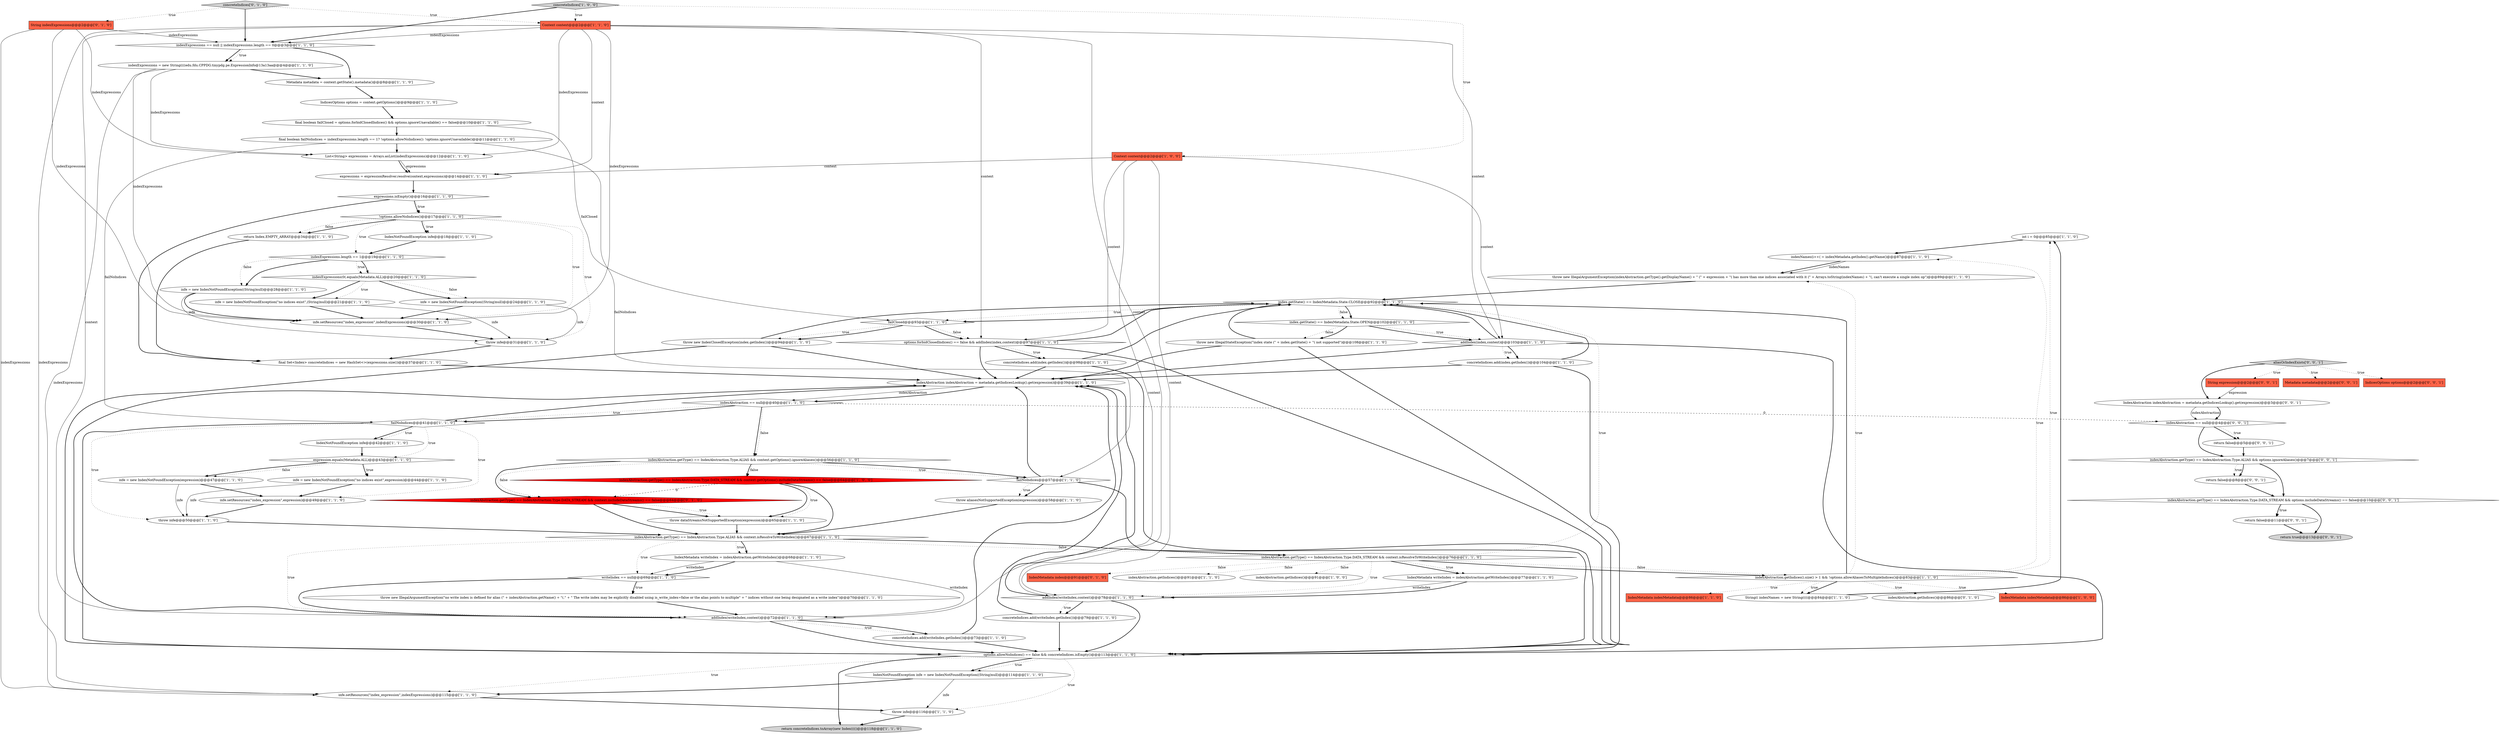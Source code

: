 digraph {
37 [style = filled, label = "int i = 0@@@85@@@['1', '1', '0']", fillcolor = white, shape = ellipse image = "AAA0AAABBB1BBB"];
77 [style = filled, label = "Metadata metadata@@@2@@@['0', '0', '1']", fillcolor = tomato, shape = box image = "AAA0AAABBB3BBB"];
27 [style = filled, label = "throw new IllegalArgumentException(indexAbstraction.getType().getDisplayName() + \" (\" + expression + \"( has more than one indices associated with it (\" + Arrays.toString(indexNames) + \"(, can't execute a single index op\")@@@89@@@['1', '1', '0']", fillcolor = white, shape = ellipse image = "AAA0AAABBB1BBB"];
21 [style = filled, label = "options.allowNoIndices() == false && concreteIndices.isEmpty()@@@113@@@['1', '1', '0']", fillcolor = white, shape = diamond image = "AAA0AAABBB1BBB"];
45 [style = filled, label = "failClosed@@@93@@@['1', '1', '0']", fillcolor = white, shape = diamond image = "AAA0AAABBB1BBB"];
71 [style = filled, label = "indexAbstraction.getIndices()@@@86@@@['0', '1', '0']", fillcolor = white, shape = ellipse image = "AAA0AAABBB2BBB"];
9 [style = filled, label = "infe.setResources(\"index_expression\",indexExpressions)@@@30@@@['1', '1', '0']", fillcolor = white, shape = ellipse image = "AAA0AAABBB1BBB"];
66 [style = filled, label = "return concreteIndices.toArray(new Index(((()@@@118@@@['1', '1', '0']", fillcolor = lightgray, shape = ellipse image = "AAA0AAABBB1BBB"];
42 [style = filled, label = "throw dataStreamsNotSupportedException(expression)@@@65@@@['1', '1', '0']", fillcolor = white, shape = ellipse image = "AAA0AAABBB1BBB"];
10 [style = filled, label = "indexExpressions.length == 1@@@19@@@['1', '1', '0']", fillcolor = white, shape = diamond image = "AAA0AAABBB1BBB"];
14 [style = filled, label = "final boolean failClosed = options.forbidClosedIndices() && options.ignoreUnavailable() == false@@@10@@@['1', '1', '0']", fillcolor = white, shape = ellipse image = "AAA0AAABBB1BBB"];
41 [style = filled, label = "Metadata metadata = context.getState().metadata()@@@8@@@['1', '1', '0']", fillcolor = white, shape = ellipse image = "AAA0AAABBB1BBB"];
56 [style = filled, label = "concreteIndices.add(index.getIndex())@@@98@@@['1', '1', '0']", fillcolor = white, shape = ellipse image = "AAA0AAABBB1BBB"];
0 [style = filled, label = "infe = new IndexNotFoundException(expression)@@@47@@@['1', '1', '0']", fillcolor = white, shape = ellipse image = "AAA0AAABBB1BBB"];
28 [style = filled, label = "index.getState() == IndexMetadata.State.OPEN@@@102@@@['1', '1', '0']", fillcolor = white, shape = diamond image = "AAA0AAABBB1BBB"];
40 [style = filled, label = "return Index.EMPTY_ARRAY@@@34@@@['1', '1', '0']", fillcolor = white, shape = ellipse image = "AAA0AAABBB1BBB"];
44 [style = filled, label = "indexAbstraction.getType() == IndexAbstraction.Type.DATA_STREAM && context.isResolveToWriteIndex()@@@76@@@['1', '1', '0']", fillcolor = white, shape = diamond image = "AAA0AAABBB1BBB"];
67 [style = filled, label = "infe = new IndexNotFoundException((String)null)@@@28@@@['1', '1', '0']", fillcolor = white, shape = ellipse image = "AAA0AAABBB1BBB"];
18 [style = filled, label = "indexNames(i++( = indexMetadata.getIndex().getName()@@@87@@@['1', '1', '0']", fillcolor = white, shape = ellipse image = "AAA0AAABBB1BBB"];
78 [style = filled, label = "aliasOrIndexExists['0', '0', '1']", fillcolor = lightgray, shape = diamond image = "AAA0AAABBB3BBB"];
19 [style = filled, label = "infe = new IndexNotFoundException(\"no indices exist\",expression)@@@44@@@['1', '1', '0']", fillcolor = white, shape = ellipse image = "AAA0AAABBB1BBB"];
82 [style = filled, label = "return false@@@11@@@['0', '0', '1']", fillcolor = white, shape = ellipse image = "AAA0AAABBB3BBB"];
64 [style = filled, label = "indexAbstraction == null@@@40@@@['1', '1', '0']", fillcolor = white, shape = diamond image = "AAA0AAABBB1BBB"];
11 [style = filled, label = "addIndex(index,context)@@@103@@@['1', '1', '0']", fillcolor = white, shape = diamond image = "AAA0AAABBB1BBB"];
47 [style = filled, label = "final boolean failNoIndices = indexExpressions.length == 1? !options.allowNoIndices(): !options.ignoreUnavailable()@@@11@@@['1', '1', '0']", fillcolor = white, shape = ellipse image = "AAA0AAABBB1BBB"];
12 [style = filled, label = "indexExpressions = new String((((edu.fdu.CPPDG.tinypdg.pe.ExpressionInfo@13a13aa@@@4@@@['1', '1', '0']", fillcolor = white, shape = ellipse image = "AAA0AAABBB1BBB"];
26 [style = filled, label = "indexAbstraction.getType() == IndexAbstraction.Type.ALIAS && context.getOptions().ignoreAliases()@@@56@@@['1', '1', '0']", fillcolor = white, shape = diamond image = "AAA0AAABBB1BBB"];
75 [style = filled, label = "indexAbstraction == null@@@4@@@['0', '0', '1']", fillcolor = white, shape = diamond image = "AAA0AAABBB3BBB"];
51 [style = filled, label = "final Set<Index> concreteIndices = new HashSet<>(expressions.size())@@@37@@@['1', '1', '0']", fillcolor = white, shape = ellipse image = "AAA0AAABBB1BBB"];
69 [style = filled, label = "expressions.isEmpty()@@@16@@@['1', '1', '0']", fillcolor = white, shape = diamond image = "AAA0AAABBB1BBB"];
34 [style = filled, label = "concreteIndices.add(writeIndex.getIndex())@@@79@@@['1', '1', '0']", fillcolor = white, shape = ellipse image = "AAA0AAABBB1BBB"];
32 [style = filled, label = "infe.setResources(\"index_expression\",indexExpressions)@@@115@@@['1', '1', '0']", fillcolor = white, shape = ellipse image = "AAA0AAABBB1BBB"];
35 [style = filled, label = "addIndex(writeIndex,context)@@@78@@@['1', '1', '0']", fillcolor = white, shape = diamond image = "AAA0AAABBB1BBB"];
3 [style = filled, label = "failNoIndices@@@57@@@['1', '1', '0']", fillcolor = white, shape = diamond image = "AAA0AAABBB1BBB"];
80 [style = filled, label = "IndexAbstraction indexAbstraction = metadata.getIndicesLookup().get(expression)@@@3@@@['0', '0', '1']", fillcolor = white, shape = ellipse image = "AAA0AAABBB3BBB"];
55 [style = filled, label = "IndexMetadata writeIndex = indexAbstraction.getWriteIndex()@@@68@@@['1', '1', '0']", fillcolor = white, shape = ellipse image = "AAA0AAABBB1BBB"];
43 [style = filled, label = "indexExpressions(0(.equals(Metadata.ALL)@@@20@@@['1', '1', '0']", fillcolor = white, shape = diamond image = "AAA0AAABBB1BBB"];
5 [style = filled, label = "Context context@@@2@@@['1', '0', '0']", fillcolor = tomato, shape = box image = "AAA0AAABBB1BBB"];
48 [style = filled, label = "IndicesOptions options = context.getOptions()@@@9@@@['1', '1', '0']", fillcolor = white, shape = ellipse image = "AAA0AAABBB1BBB"];
84 [style = filled, label = "return false@@@8@@@['0', '0', '1']", fillcolor = white, shape = ellipse image = "AAA0AAABBB3BBB"];
46 [style = filled, label = "IndexMetadata indexMetadata@@@86@@@['1', '0', '0']", fillcolor = tomato, shape = box image = "AAA0AAABBB1BBB"];
22 [style = filled, label = "Context context@@@2@@@['1', '1', '0']", fillcolor = tomato, shape = box image = "AAA0AAABBB1BBB"];
49 [style = filled, label = "indexAbstraction.getType() == IndexAbstraction.Type.ALIAS && context.isResolveToWriteIndex()@@@67@@@['1', '1', '0']", fillcolor = white, shape = diamond image = "AAA0AAABBB1BBB"];
74 [style = filled, label = "String indexExpressions@@@2@@@['0', '1', '0']", fillcolor = tomato, shape = box image = "AAA0AAABBB2BBB"];
70 [style = filled, label = "IndexMetadata index@@@91@@@['0', '1', '0']", fillcolor = tomato, shape = box image = "AAA0AAABBB2BBB"];
73 [style = filled, label = "concreteIndices['0', '1', '0']", fillcolor = lightgray, shape = diamond image = "AAA0AAABBB2BBB"];
57 [style = filled, label = "IndexNotFoundException infe = new IndexNotFoundException((String)null)@@@114@@@['1', '1', '0']", fillcolor = white, shape = ellipse image = "AAA0AAABBB1BBB"];
20 [style = filled, label = "throw aliasesNotSupportedException(expression)@@@58@@@['1', '1', '0']", fillcolor = white, shape = ellipse image = "AAA0AAABBB1BBB"];
53 [style = filled, label = "throw infe@@@50@@@['1', '1', '0']", fillcolor = white, shape = ellipse image = "AAA0AAABBB1BBB"];
50 [style = filled, label = "IndexMetadata indexMetadata@@@86@@@['1', '1', '0']", fillcolor = tomato, shape = box image = "AAA0AAABBB1BBB"];
13 [style = filled, label = "concreteIndices['1', '0', '0']", fillcolor = lightgray, shape = diamond image = "AAA0AAABBB1BBB"];
52 [style = filled, label = "expressions = expressionResolver.resolve(context,expressions)@@@14@@@['1', '1', '0']", fillcolor = white, shape = ellipse image = "AAA0AAABBB1BBB"];
85 [style = filled, label = "indexAbstraction.getType() == IndexAbstraction.Type.DATA_STREAM && options.includeDataStreams() == false@@@10@@@['0', '0', '1']", fillcolor = white, shape = diamond image = "AAA0AAABBB3BBB"];
65 [style = filled, label = "indexAbstraction.getIndices()@@@91@@@['1', '1', '0']", fillcolor = white, shape = ellipse image = "AAA0AAABBB1BBB"];
16 [style = filled, label = "options.forbidClosedIndices() == false && addIndex(index,context)@@@97@@@['1', '1', '0']", fillcolor = white, shape = diamond image = "AAA0AAABBB1BBB"];
33 [style = filled, label = "expression.equals(Metadata.ALL)@@@43@@@['1', '1', '0']", fillcolor = white, shape = diamond image = "AAA0AAABBB1BBB"];
60 [style = filled, label = "indexAbstraction.getIndices().size() > 1 && !options.allowAliasesToMultipleIndices()@@@83@@@['1', '1', '0']", fillcolor = white, shape = diamond image = "AAA0AAABBB1BBB"];
76 [style = filled, label = "return true@@@13@@@['0', '0', '1']", fillcolor = lightgray, shape = ellipse image = "AAA0AAABBB3BBB"];
23 [style = filled, label = "indexExpressions == null || indexExpressions.length == 0@@@3@@@['1', '1', '0']", fillcolor = white, shape = diamond image = "AAA0AAABBB1BBB"];
6 [style = filled, label = "index.getState() == IndexMetadata.State.CLOSE@@@92@@@['1', '1', '0']", fillcolor = white, shape = diamond image = "AAA0AAABBB1BBB"];
83 [style = filled, label = "String expression@@@2@@@['0', '0', '1']", fillcolor = tomato, shape = box image = "AAA0AAABBB3BBB"];
58 [style = filled, label = "concreteIndices.add(index.getIndex())@@@104@@@['1', '1', '0']", fillcolor = white, shape = ellipse image = "AAA0AAABBB1BBB"];
4 [style = filled, label = "IndexMetadata writeIndex = indexAbstraction.getWriteIndex()@@@77@@@['1', '1', '0']", fillcolor = white, shape = ellipse image = "AAA0AAABBB1BBB"];
25 [style = filled, label = "throw infe@@@31@@@['1', '1', '0']", fillcolor = white, shape = ellipse image = "AAA0AAABBB1BBB"];
59 [style = filled, label = "infe = new IndexNotFoundException(\"no indices exist\",(String)null)@@@21@@@['1', '1', '0']", fillcolor = white, shape = ellipse image = "AAA0AAABBB1BBB"];
79 [style = filled, label = "return false@@@5@@@['0', '0', '1']", fillcolor = white, shape = ellipse image = "AAA0AAABBB3BBB"];
2 [style = filled, label = "IndexAbstraction indexAbstraction = metadata.getIndicesLookup().get(expression)@@@39@@@['1', '1', '0']", fillcolor = white, shape = ellipse image = "AAA0AAABBB1BBB"];
61 [style = filled, label = "indexAbstraction.getIndices()@@@91@@@['1', '0', '0']", fillcolor = white, shape = ellipse image = "AAA0AAABBB1BBB"];
1 [style = filled, label = "infe = new IndexNotFoundException((String)null)@@@24@@@['1', '1', '0']", fillcolor = white, shape = ellipse image = "AAA0AAABBB1BBB"];
54 [style = filled, label = "String(( indexNames = new String((((@@@84@@@['1', '1', '0']", fillcolor = white, shape = ellipse image = "AAA0AAABBB1BBB"];
24 [style = filled, label = "throw new IllegalStateException(\"index state (\" + index.getState() + \"( not supported\")@@@108@@@['1', '1', '0']", fillcolor = white, shape = ellipse image = "AAA0AAABBB1BBB"];
8 [style = filled, label = "IndexNotFoundException infe@@@42@@@['1', '1', '0']", fillcolor = white, shape = ellipse image = "AAA0AAABBB1BBB"];
15 [style = filled, label = "concreteIndices.add(writeIndex.getIndex())@@@73@@@['1', '1', '0']", fillcolor = white, shape = ellipse image = "AAA0AAABBB1BBB"];
29 [style = filled, label = "IndexNotFoundException infe@@@18@@@['1', '1', '0']", fillcolor = white, shape = ellipse image = "AAA0AAABBB1BBB"];
38 [style = filled, label = "throw new IndexClosedException(index.getIndex())@@@94@@@['1', '1', '0']", fillcolor = white, shape = ellipse image = "AAA0AAABBB1BBB"];
7 [style = filled, label = "failNoIndices@@@41@@@['1', '1', '0']", fillcolor = white, shape = diamond image = "AAA0AAABBB1BBB"];
36 [style = filled, label = "writeIndex == null@@@69@@@['1', '1', '0']", fillcolor = white, shape = diamond image = "AAA0AAABBB1BBB"];
63 [style = filled, label = "List<String> expressions = Arrays.asList(indexExpressions)@@@12@@@['1', '1', '0']", fillcolor = white, shape = ellipse image = "AAA0AAABBB1BBB"];
68 [style = filled, label = "!options.allowNoIndices()@@@17@@@['1', '1', '0']", fillcolor = white, shape = diamond image = "AAA0AAABBB1BBB"];
17 [style = filled, label = "indexAbstraction.getType() == IndexAbstraction.Type.DATA_STREAM && context.getOptions().includeDataStreams() == false@@@64@@@['1', '0', '0']", fillcolor = red, shape = diamond image = "AAA1AAABBB1BBB"];
39 [style = filled, label = "throw infe@@@116@@@['1', '1', '0']", fillcolor = white, shape = ellipse image = "AAA0AAABBB1BBB"];
86 [style = filled, label = "IndicesOptions options@@@2@@@['0', '0', '1']", fillcolor = tomato, shape = box image = "AAA0AAABBB3BBB"];
72 [style = filled, label = "indexAbstraction.getType() == IndexAbstraction.Type.DATA_STREAM && context.includeDataStreams() == false@@@64@@@['0', '1', '0']", fillcolor = red, shape = diamond image = "AAA1AAABBB2BBB"];
62 [style = filled, label = "addIndex(writeIndex,context)@@@72@@@['1', '1', '0']", fillcolor = white, shape = diamond image = "AAA0AAABBB1BBB"];
81 [style = filled, label = "indexAbstraction.getType() == IndexAbstraction.Type.ALIAS && options.ignoreAliases()@@@7@@@['0', '0', '1']", fillcolor = white, shape = diamond image = "AAA0AAABBB3BBB"];
30 [style = filled, label = "throw new IllegalArgumentException(\"no write index is defined for alias (\" + indexAbstraction.getName() + \"(.\" + \" The write index may be explicitly disabled using is_write_index=false or the alias points to multiple\" + \" indices without one being designated as a write index\")@@@70@@@['1', '1', '0']", fillcolor = white, shape = ellipse image = "AAA0AAABBB1BBB"];
31 [style = filled, label = "infe.setResources(\"index_expression\",expression)@@@49@@@['1', '1', '0']", fillcolor = white, shape = ellipse image = "AAA0AAABBB1BBB"];
28->11 [style = dotted, label="true"];
64->26 [style = dotted, label="false"];
49->62 [style = dotted, label="true"];
55->36 [style = bold, label=""];
49->55 [style = dotted, label="true"];
15->21 [style = bold, label=""];
45->16 [style = dotted, label="false"];
7->33 [style = dotted, label="true"];
59->9 [style = bold, label=""];
60->50 [style = dotted, label="true"];
13->5 [style = dotted, label="true"];
44->60 [style = dotted, label="false"];
64->75 [style = dashed, label="0"];
45->38 [style = dotted, label="true"];
69->68 [style = bold, label=""];
7->8 [style = bold, label=""];
68->9 [style = dotted, label="true"];
60->18 [style = dotted, label="true"];
83->80 [style = solid, label="expression"];
49->55 [style = bold, label=""];
82->76 [style = bold, label=""];
33->0 [style = bold, label=""];
67->9 [style = bold, label=""];
41->48 [style = bold, label=""];
80->75 [style = solid, label="indexAbstraction"];
60->37 [style = dotted, label="true"];
22->9 [style = solid, label="indexExpressions"];
6->28 [style = bold, label=""];
34->2 [style = bold, label=""];
24->21 [style = bold, label=""];
4->35 [style = solid, label="writeIndex"];
44->61 [style = dotted, label="false"];
81->84 [style = dotted, label="true"];
43->1 [style = bold, label=""];
21->57 [style = dotted, label="true"];
68->29 [style = dotted, label="true"];
52->69 [style = bold, label=""];
21->39 [style = dotted, label="true"];
60->6 [style = bold, label=""];
54->37 [style = bold, label=""];
45->38 [style = bold, label=""];
78->80 [style = bold, label=""];
85->82 [style = bold, label=""];
22->63 [style = solid, label="indexExpressions"];
49->36 [style = dotted, label="true"];
23->12 [style = bold, label=""];
47->7 [style = solid, label="failNoIndices"];
62->2 [style = bold, label=""];
25->51 [style = bold, label=""];
55->36 [style = solid, label="writeIndex"];
5->62 [style = solid, label="context"];
28->24 [style = dotted, label="false"];
5->35 [style = solid, label="context"];
26->17 [style = bold, label=""];
16->56 [style = bold, label=""];
40->51 [style = bold, label=""];
10->43 [style = dotted, label="true"];
62->15 [style = dotted, label="true"];
16->6 [style = bold, label=""];
22->52 [style = solid, label="context"];
58->2 [style = bold, label=""];
21->32 [style = dotted, label="true"];
47->63 [style = bold, label=""];
79->81 [style = bold, label=""];
17->42 [style = bold, label=""];
74->9 [style = solid, label="indexExpressions"];
26->3 [style = dotted, label="true"];
35->21 [style = bold, label=""];
44->35 [style = dotted, label="true"];
38->2 [style = bold, label=""];
63->52 [style = solid, label="expressions"];
43->59 [style = dotted, label="true"];
38->6 [style = bold, label=""];
2->64 [style = solid, label="indexAbstraction"];
49->44 [style = dotted, label="false"];
78->83 [style = dotted, label="true"];
12->41 [style = bold, label=""];
36->62 [style = bold, label=""];
57->32 [style = bold, label=""];
36->30 [style = bold, label=""];
64->7 [style = dotted, label="true"];
13->22 [style = dotted, label="true"];
3->2 [style = bold, label=""];
44->4 [style = bold, label=""];
74->32 [style = solid, label="indexExpressions"];
44->65 [style = dotted, label="false"];
7->2 [style = bold, label=""];
56->21 [style = bold, label=""];
39->66 [style = bold, label=""];
31->53 [style = bold, label=""];
12->9 [style = solid, label="indexExpressions"];
68->10 [style = dotted, label="true"];
28->24 [style = bold, label=""];
73->74 [style = dotted, label="true"];
44->4 [style = dotted, label="true"];
68->29 [style = bold, label=""];
75->79 [style = bold, label=""];
1->25 [style = solid, label="infe"];
35->34 [style = bold, label=""];
7->8 [style = dotted, label="true"];
22->35 [style = solid, label="context"];
11->58 [style = bold, label=""];
13->23 [style = bold, label=""];
37->18 [style = bold, label=""];
0->31 [style = bold, label=""];
21->66 [style = bold, label=""];
22->32 [style = solid, label="indexExpressions"];
33->0 [style = dotted, label="false"];
8->33 [style = bold, label=""];
60->54 [style = bold, label=""];
56->6 [style = bold, label=""];
43->59 [style = bold, label=""];
60->46 [style = dotted, label="true"];
10->43 [style = bold, label=""];
21->57 [style = bold, label=""];
60->27 [style = dotted, label="true"];
0->53 [style = solid, label="infe"];
26->3 [style = bold, label=""];
48->14 [style = bold, label=""];
49->44 [style = bold, label=""];
11->21 [style = bold, label=""];
35->2 [style = bold, label=""];
69->68 [style = dotted, label="true"];
2->64 [style = bold, label=""];
7->31 [style = dotted, label="true"];
5->52 [style = solid, label="context"];
45->16 [style = bold, label=""];
23->41 [style = bold, label=""];
26->17 [style = dotted, label="false"];
68->40 [style = bold, label=""];
60->54 [style = dotted, label="true"];
73->23 [style = bold, label=""];
1->9 [style = bold, label=""];
26->72 [style = dotted, label="false"];
73->22 [style = dotted, label="true"];
26->72 [style = bold, label=""];
72->42 [style = dotted, label="true"];
30->62 [style = bold, label=""];
67->25 [style = solid, label="infe"];
74->63 [style = solid, label="indexExpressions"];
84->85 [style = bold, label=""];
17->49 [style = bold, label=""];
17->42 [style = dotted, label="true"];
51->2 [style = bold, label=""];
63->52 [style = bold, label=""];
47->3 [style = solid, label="failNoIndices"];
74->23 [style = solid, label="indexExpressions"];
10->67 [style = dotted, label="false"];
14->47 [style = bold, label=""];
10->67 [style = bold, label=""];
29->10 [style = bold, label=""];
3->21 [style = bold, label=""];
20->49 [style = bold, label=""];
32->39 [style = bold, label=""];
43->1 [style = dotted, label="false"];
33->19 [style = bold, label=""];
62->15 [style = bold, label=""];
68->25 [style = dotted, label="true"];
75->81 [style = bold, label=""];
56->2 [style = bold, label=""];
36->30 [style = dotted, label="true"];
34->21 [style = bold, label=""];
85->76 [style = bold, label=""];
16->56 [style = dotted, label="true"];
81->84 [style = bold, label=""];
68->40 [style = dotted, label="false"];
44->70 [style = dotted, label="false"];
80->75 [style = bold, label=""];
5->16 [style = solid, label="context"];
15->2 [style = bold, label=""];
4->35 [style = bold, label=""];
44->60 [style = bold, label=""];
17->72 [style = dashed, label="0"];
19->53 [style = solid, label="infe"];
78->77 [style = dotted, label="true"];
24->2 [style = bold, label=""];
72->42 [style = bold, label=""];
72->49 [style = bold, label=""];
19->31 [style = bold, label=""];
81->85 [style = bold, label=""];
28->11 [style = bold, label=""];
11->6 [style = bold, label=""];
22->62 [style = solid, label="context"];
75->79 [style = dotted, label="true"];
59->25 [style = solid, label="infe"];
12->63 [style = solid, label="indexExpressions"];
69->51 [style = bold, label=""];
16->2 [style = bold, label=""];
27->6 [style = bold, label=""];
11->2 [style = bold, label=""];
60->71 [style = dotted, label="true"];
53->49 [style = bold, label=""];
64->26 [style = bold, label=""];
64->7 [style = bold, label=""];
3->20 [style = bold, label=""];
57->39 [style = solid, label="infe"];
18->27 [style = bold, label=""];
16->21 [style = bold, label=""];
9->25 [style = bold, label=""];
22->23 [style = solid, label="indexExpressions"];
55->62 [style = solid, label="writeIndex"];
7->53 [style = dotted, label="true"];
6->28 [style = dotted, label="false"];
85->82 [style = dotted, label="true"];
33->19 [style = dotted, label="true"];
35->34 [style = dotted, label="true"];
6->45 [style = dotted, label="true"];
78->86 [style = dotted, label="true"];
7->21 [style = bold, label=""];
42->49 [style = bold, label=""];
11->58 [style = dotted, label="true"];
38->21 [style = bold, label=""];
58->6 [style = bold, label=""];
58->21 [style = bold, label=""];
22->11 [style = solid, label="context"];
23->12 [style = dotted, label="true"];
44->6 [style = dotted, label="true"];
22->16 [style = solid, label="context"];
5->11 [style = solid, label="context"];
6->45 [style = bold, label=""];
24->6 [style = bold, label=""];
12->32 [style = solid, label="indexExpressions"];
62->21 [style = bold, label=""];
14->45 [style = solid, label="failClosed"];
18->27 [style = solid, label="indexNames"];
3->20 [style = dotted, label="true"];
}
